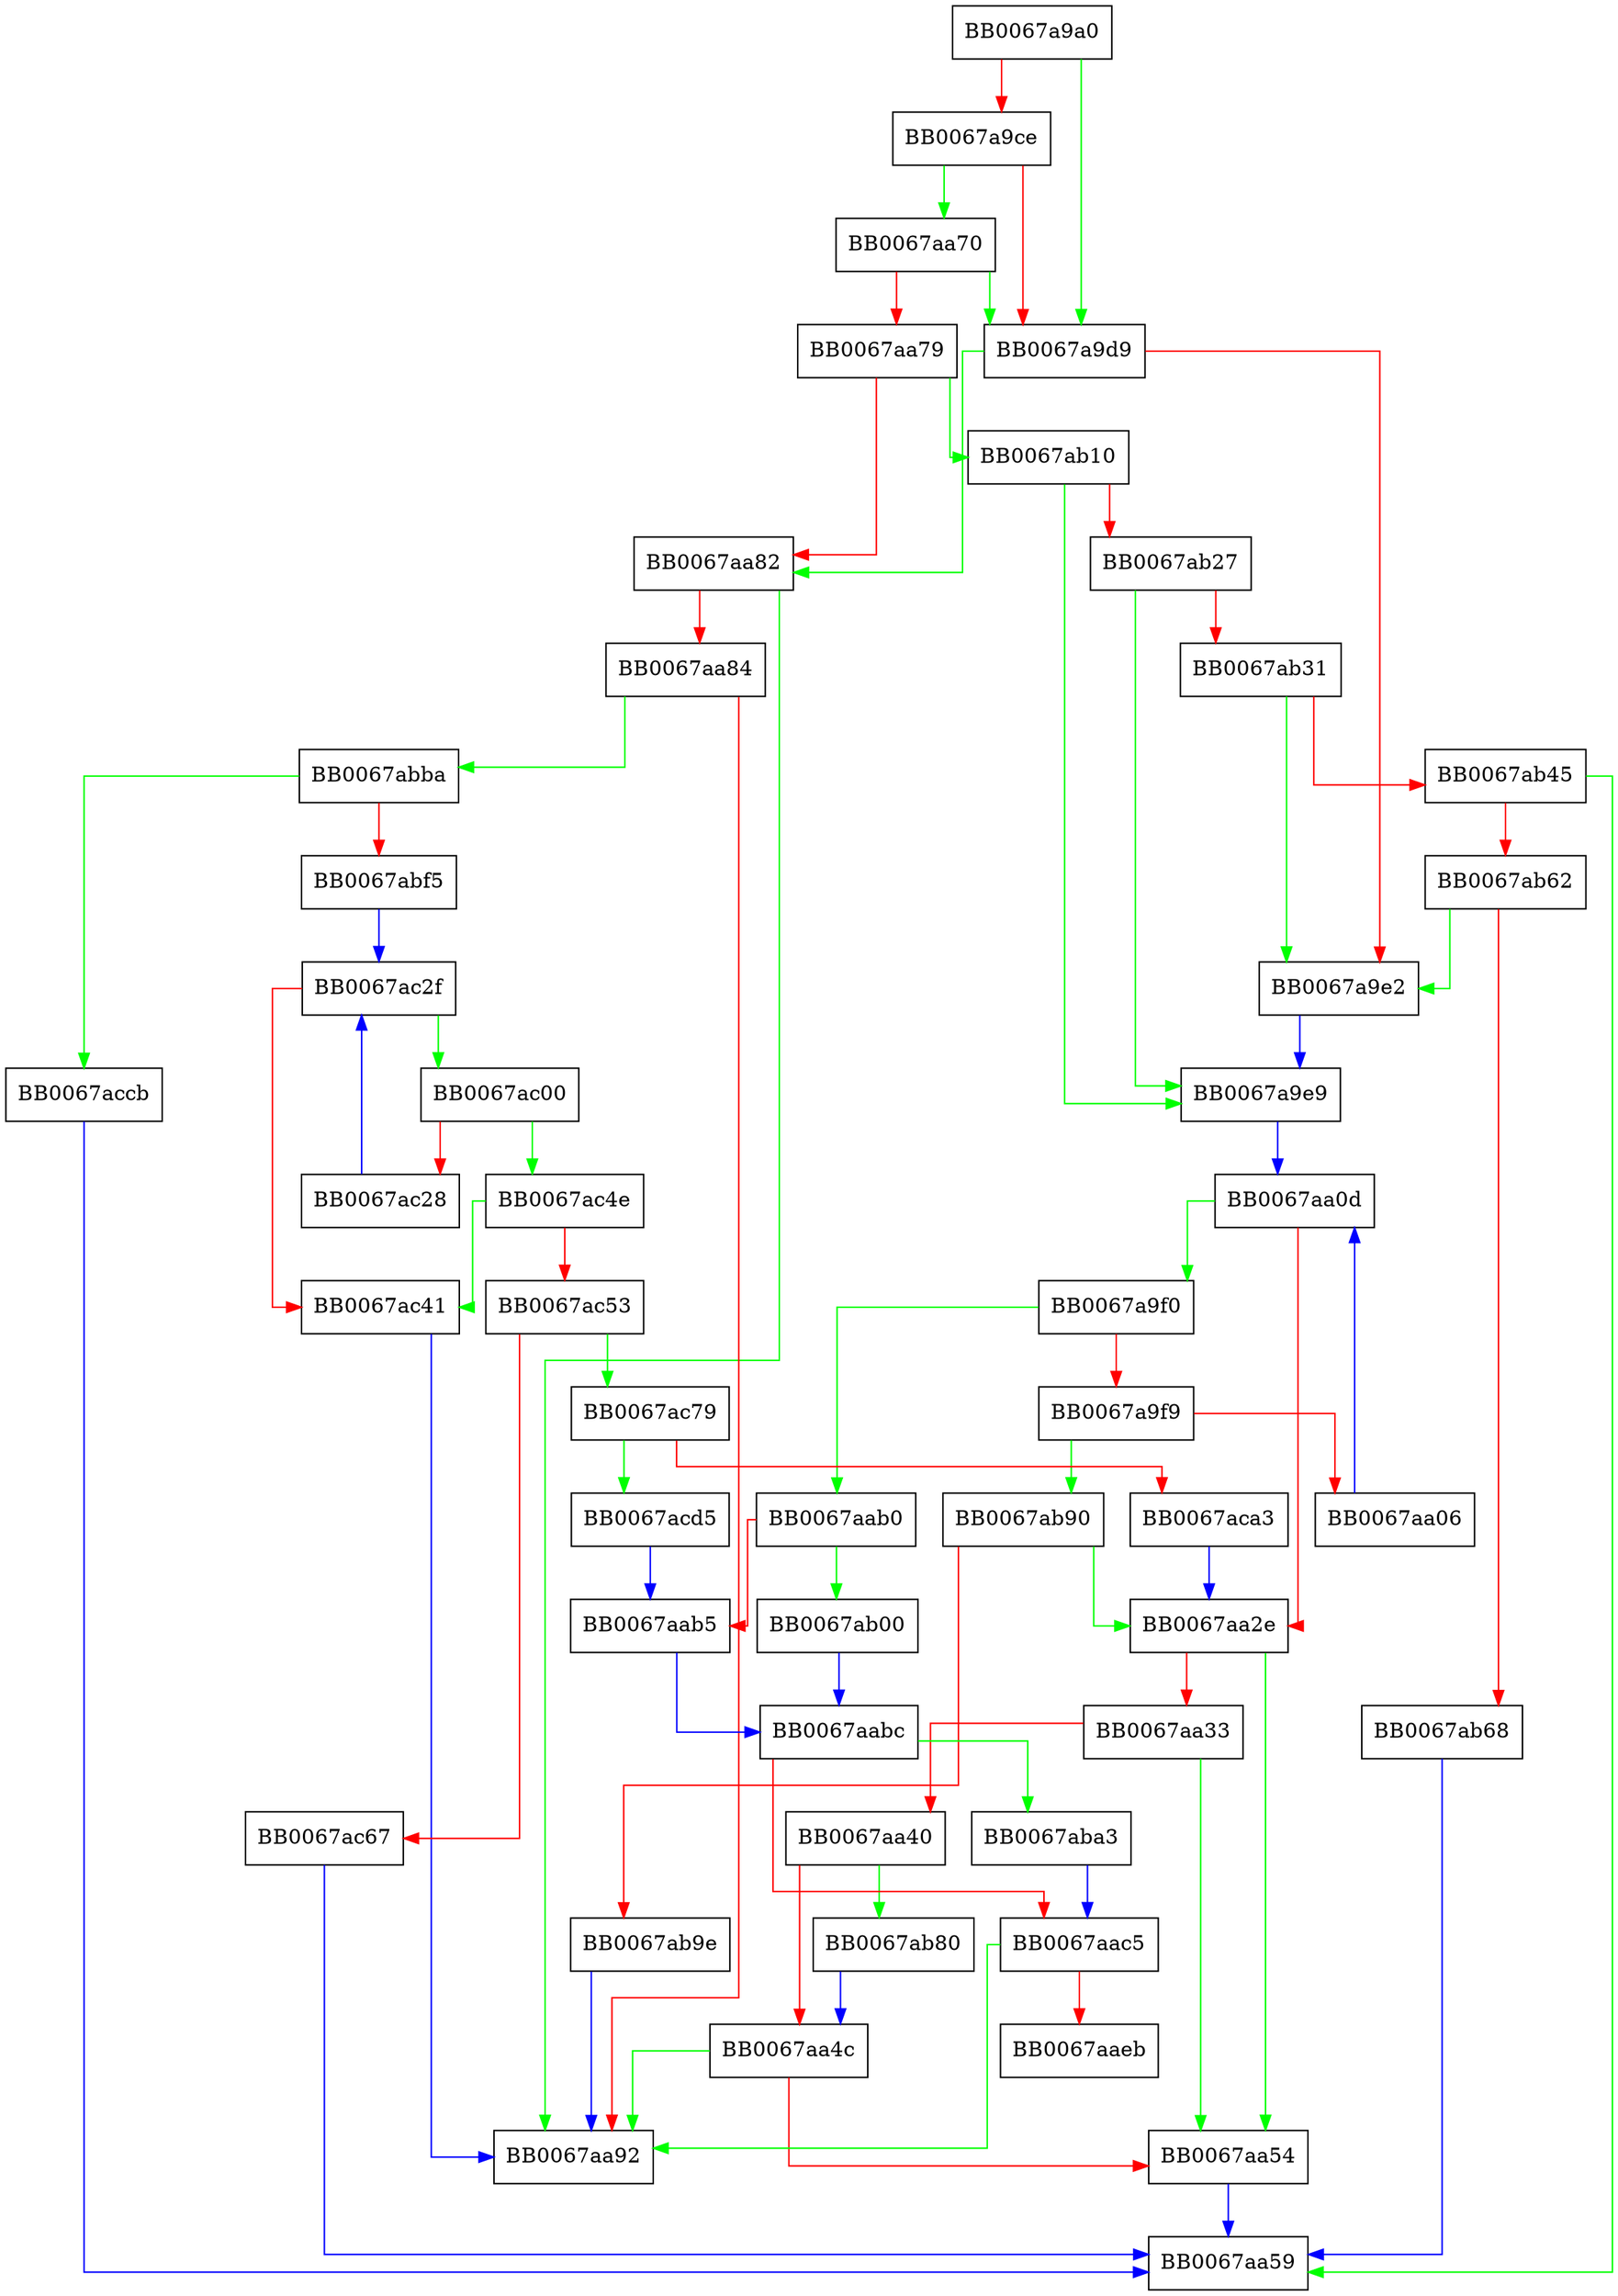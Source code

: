 digraph check_trust {
  node [shape="box"];
  graph [splines=ortho];
  BB0067a9a0 -> BB0067a9d9 [color="green"];
  BB0067a9a0 -> BB0067a9ce [color="red"];
  BB0067a9ce -> BB0067aa70 [color="green"];
  BB0067a9ce -> BB0067a9d9 [color="red"];
  BB0067a9d9 -> BB0067aa82 [color="green"];
  BB0067a9d9 -> BB0067a9e2 [color="red"];
  BB0067a9e2 -> BB0067a9e9 [color="blue"];
  BB0067a9e9 -> BB0067aa0d [color="blue"];
  BB0067a9f0 -> BB0067aab0 [color="green"];
  BB0067a9f0 -> BB0067a9f9 [color="red"];
  BB0067a9f9 -> BB0067ab90 [color="green"];
  BB0067a9f9 -> BB0067aa06 [color="red"];
  BB0067aa06 -> BB0067aa0d [color="blue"];
  BB0067aa0d -> BB0067a9f0 [color="green"];
  BB0067aa0d -> BB0067aa2e [color="red"];
  BB0067aa2e -> BB0067aa54 [color="green"];
  BB0067aa2e -> BB0067aa33 [color="red"];
  BB0067aa33 -> BB0067aa54 [color="green"];
  BB0067aa33 -> BB0067aa40 [color="red"];
  BB0067aa40 -> BB0067ab80 [color="green"];
  BB0067aa40 -> BB0067aa4c [color="red"];
  BB0067aa4c -> BB0067aa92 [color="green"];
  BB0067aa4c -> BB0067aa54 [color="red"];
  BB0067aa54 -> BB0067aa59 [color="blue"];
  BB0067aa70 -> BB0067a9d9 [color="green"];
  BB0067aa70 -> BB0067aa79 [color="red"];
  BB0067aa79 -> BB0067ab10 [color="green"];
  BB0067aa79 -> BB0067aa82 [color="red"];
  BB0067aa82 -> BB0067aa92 [color="green"];
  BB0067aa82 -> BB0067aa84 [color="red"];
  BB0067aa84 -> BB0067abba [color="green"];
  BB0067aa84 -> BB0067aa92 [color="red"];
  BB0067aab0 -> BB0067ab00 [color="green"];
  BB0067aab0 -> BB0067aab5 [color="red"];
  BB0067aab5 -> BB0067aabc [color="blue"];
  BB0067aabc -> BB0067aba3 [color="green"];
  BB0067aabc -> BB0067aac5 [color="red"];
  BB0067aac5 -> BB0067aa92 [color="green"];
  BB0067aac5 -> BB0067aaeb [color="red"];
  BB0067ab00 -> BB0067aabc [color="blue"];
  BB0067ab10 -> BB0067a9e9 [color="green"];
  BB0067ab10 -> BB0067ab27 [color="red"];
  BB0067ab27 -> BB0067a9e9 [color="green"];
  BB0067ab27 -> BB0067ab31 [color="red"];
  BB0067ab31 -> BB0067a9e2 [color="green"];
  BB0067ab31 -> BB0067ab45 [color="red"];
  BB0067ab45 -> BB0067aa59 [color="green"];
  BB0067ab45 -> BB0067ab62 [color="red"];
  BB0067ab62 -> BB0067a9e2 [color="green"];
  BB0067ab62 -> BB0067ab68 [color="red"];
  BB0067ab68 -> BB0067aa59 [color="blue"];
  BB0067ab80 -> BB0067aa4c [color="blue"];
  BB0067ab90 -> BB0067aa2e [color="green"];
  BB0067ab90 -> BB0067ab9e [color="red"];
  BB0067ab9e -> BB0067aa92 [color="blue"];
  BB0067aba3 -> BB0067aac5 [color="blue"];
  BB0067abba -> BB0067accb [color="green"];
  BB0067abba -> BB0067abf5 [color="red"];
  BB0067abf5 -> BB0067ac2f [color="blue"];
  BB0067ac00 -> BB0067ac4e [color="green"];
  BB0067ac00 -> BB0067ac28 [color="red"];
  BB0067ac28 -> BB0067ac2f [color="blue"];
  BB0067ac2f -> BB0067ac00 [color="green"];
  BB0067ac2f -> BB0067ac41 [color="red"];
  BB0067ac41 -> BB0067aa92 [color="blue"];
  BB0067ac4e -> BB0067ac41 [color="green"];
  BB0067ac4e -> BB0067ac53 [color="red"];
  BB0067ac53 -> BB0067ac79 [color="green"];
  BB0067ac53 -> BB0067ac67 [color="red"];
  BB0067ac67 -> BB0067aa59 [color="blue"];
  BB0067ac79 -> BB0067acd5 [color="green"];
  BB0067ac79 -> BB0067aca3 [color="red"];
  BB0067aca3 -> BB0067aa2e [color="blue"];
  BB0067accb -> BB0067aa59 [color="blue"];
  BB0067acd5 -> BB0067aab5 [color="blue"];
}